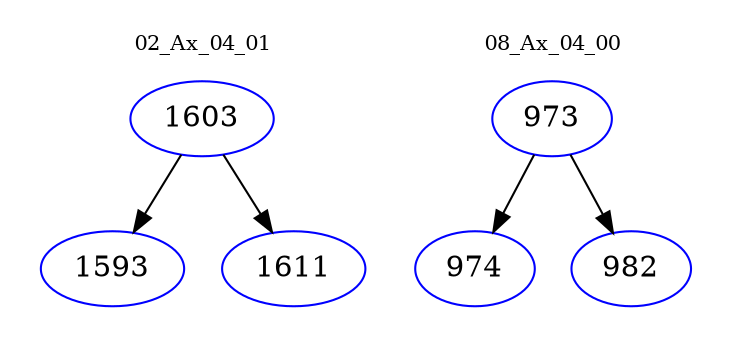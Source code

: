 digraph{
subgraph cluster_0 {
color = white
label = "02_Ax_04_01";
fontsize=10;
T0_1603 [label="1603", color="blue"]
T0_1603 -> T0_1593 [color="black"]
T0_1593 [label="1593", color="blue"]
T0_1603 -> T0_1611 [color="black"]
T0_1611 [label="1611", color="blue"]
}
subgraph cluster_1 {
color = white
label = "08_Ax_04_00";
fontsize=10;
T1_973 [label="973", color="blue"]
T1_973 -> T1_974 [color="black"]
T1_974 [label="974", color="blue"]
T1_973 -> T1_982 [color="black"]
T1_982 [label="982", color="blue"]
}
}
